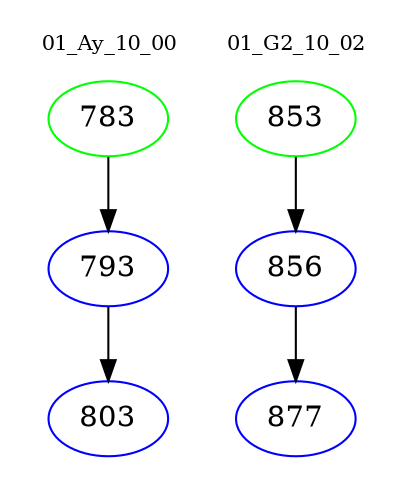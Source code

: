 digraph{
subgraph cluster_0 {
color = white
label = "01_Ay_10_00";
fontsize=10;
T0_783 [label="783", color="green"]
T0_783 -> T0_793 [color="black"]
T0_793 [label="793", color="blue"]
T0_793 -> T0_803 [color="black"]
T0_803 [label="803", color="blue"]
}
subgraph cluster_1 {
color = white
label = "01_G2_10_02";
fontsize=10;
T1_853 [label="853", color="green"]
T1_853 -> T1_856 [color="black"]
T1_856 [label="856", color="blue"]
T1_856 -> T1_877 [color="black"]
T1_877 [label="877", color="blue"]
}
}
